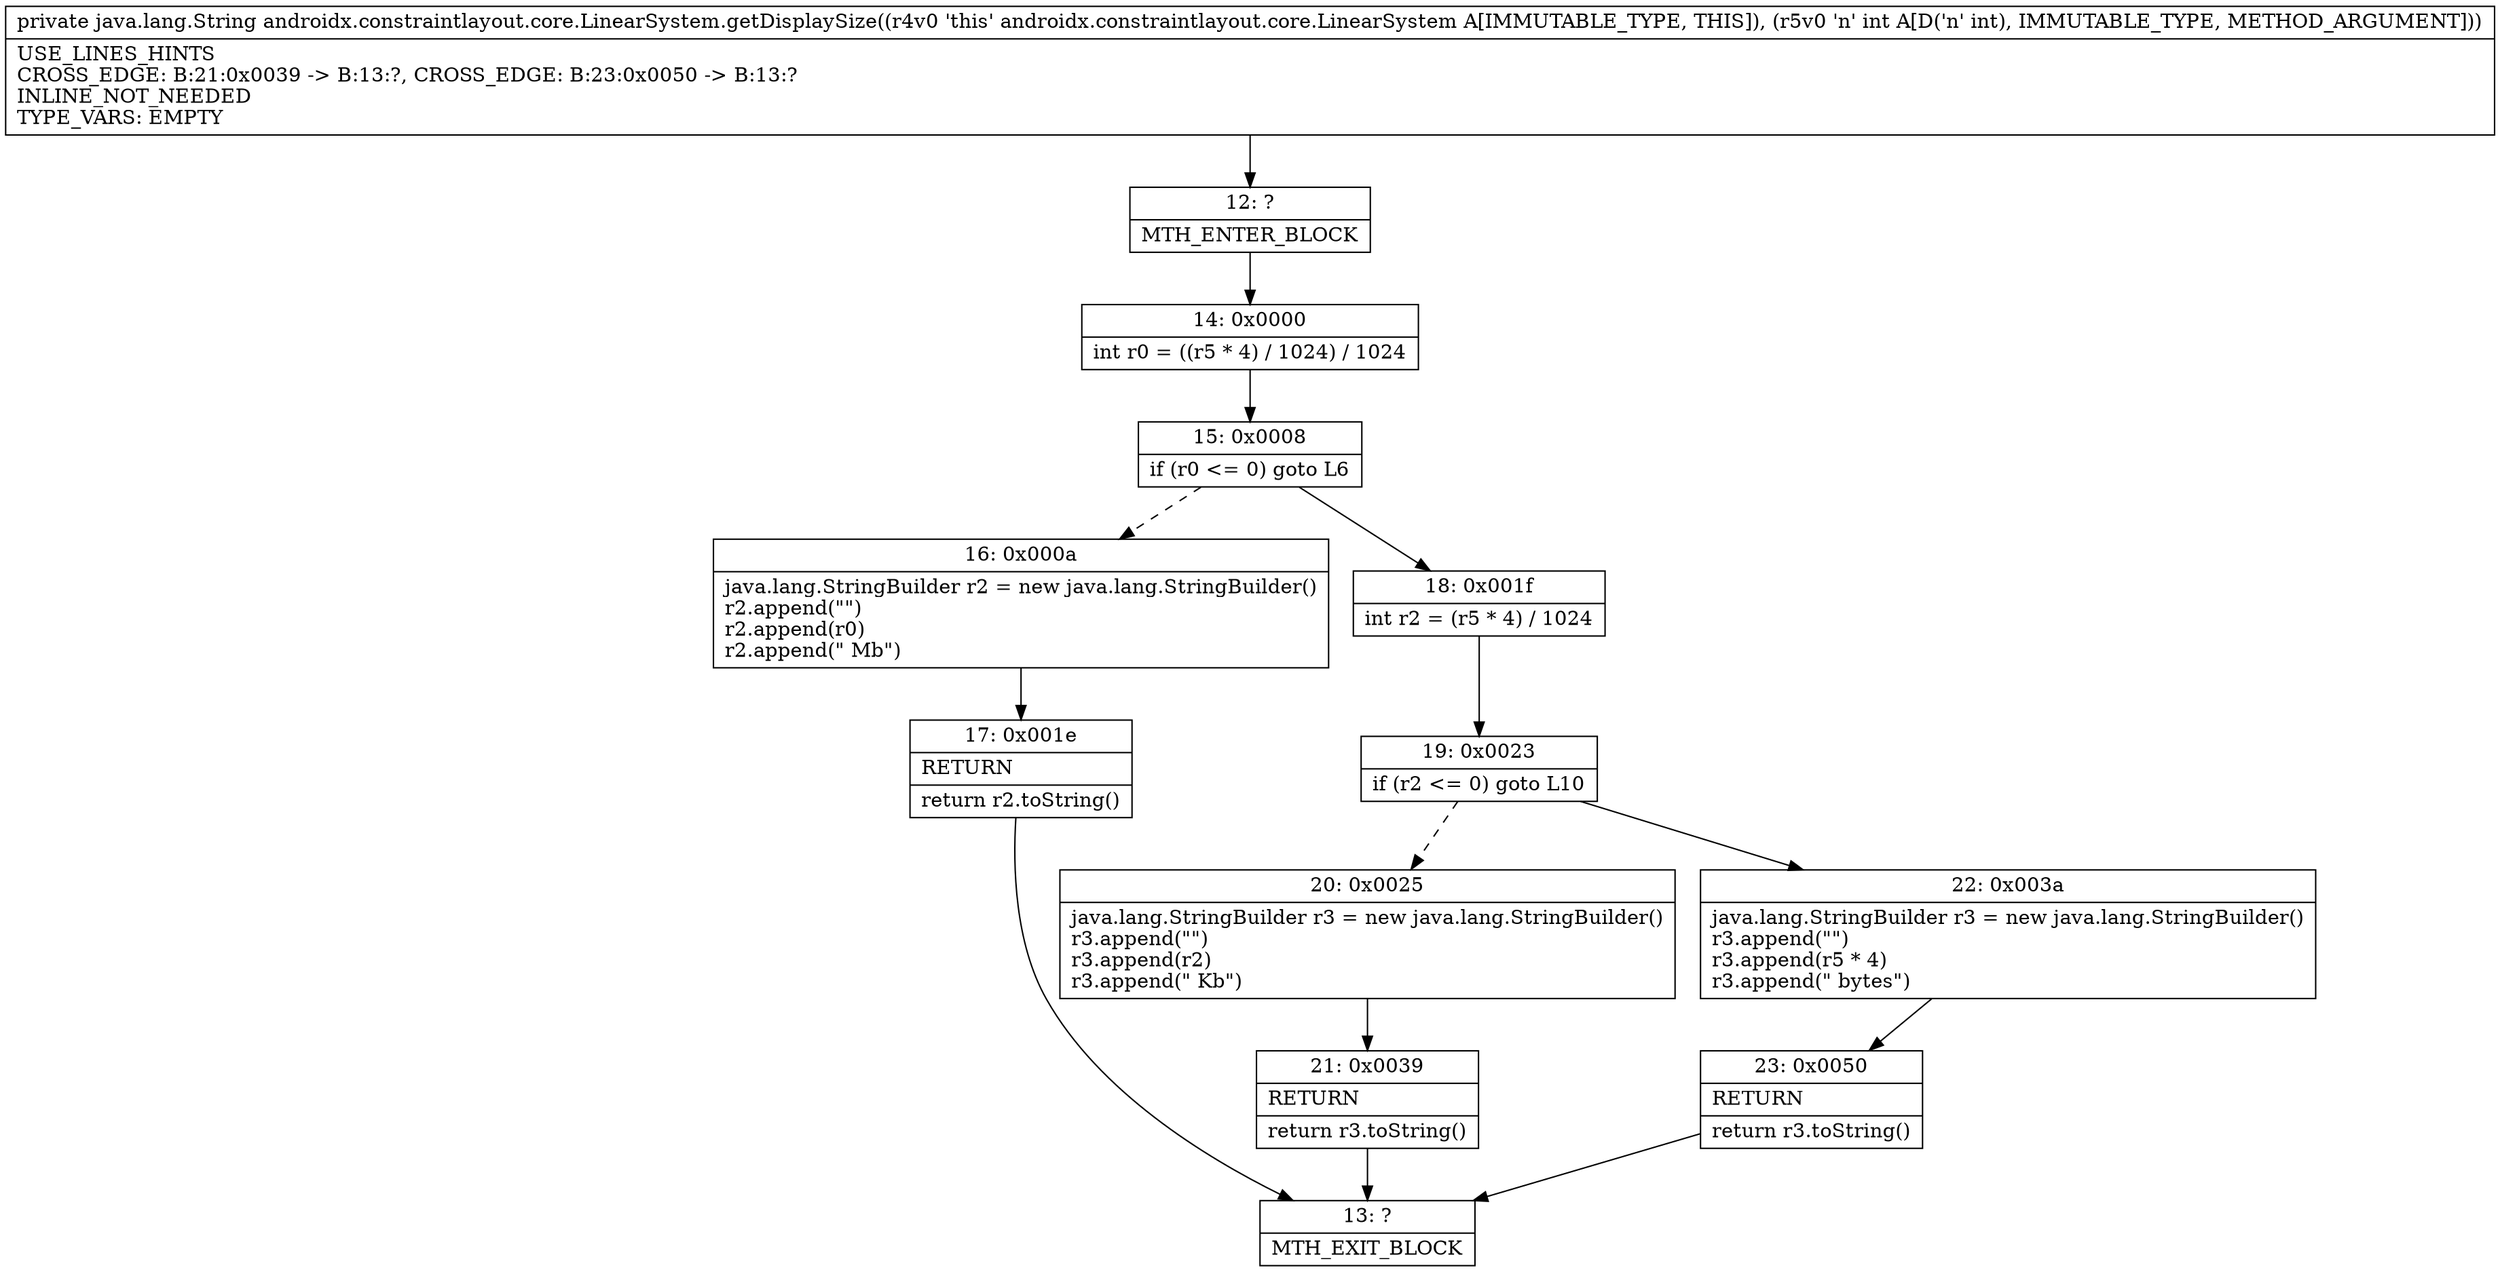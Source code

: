digraph "CFG forandroidx.constraintlayout.core.LinearSystem.getDisplaySize(I)Ljava\/lang\/String;" {
Node_12 [shape=record,label="{12\:\ ?|MTH_ENTER_BLOCK\l}"];
Node_14 [shape=record,label="{14\:\ 0x0000|int r0 = ((r5 * 4) \/ 1024) \/ 1024\l}"];
Node_15 [shape=record,label="{15\:\ 0x0008|if (r0 \<= 0) goto L6\l}"];
Node_16 [shape=record,label="{16\:\ 0x000a|java.lang.StringBuilder r2 = new java.lang.StringBuilder()\lr2.append(\"\")\lr2.append(r0)\lr2.append(\" Mb\")\l}"];
Node_17 [shape=record,label="{17\:\ 0x001e|RETURN\l|return r2.toString()\l}"];
Node_13 [shape=record,label="{13\:\ ?|MTH_EXIT_BLOCK\l}"];
Node_18 [shape=record,label="{18\:\ 0x001f|int r2 = (r5 * 4) \/ 1024\l}"];
Node_19 [shape=record,label="{19\:\ 0x0023|if (r2 \<= 0) goto L10\l}"];
Node_20 [shape=record,label="{20\:\ 0x0025|java.lang.StringBuilder r3 = new java.lang.StringBuilder()\lr3.append(\"\")\lr3.append(r2)\lr3.append(\" Kb\")\l}"];
Node_21 [shape=record,label="{21\:\ 0x0039|RETURN\l|return r3.toString()\l}"];
Node_22 [shape=record,label="{22\:\ 0x003a|java.lang.StringBuilder r3 = new java.lang.StringBuilder()\lr3.append(\"\")\lr3.append(r5 * 4)\lr3.append(\" bytes\")\l}"];
Node_23 [shape=record,label="{23\:\ 0x0050|RETURN\l|return r3.toString()\l}"];
MethodNode[shape=record,label="{private java.lang.String androidx.constraintlayout.core.LinearSystem.getDisplaySize((r4v0 'this' androidx.constraintlayout.core.LinearSystem A[IMMUTABLE_TYPE, THIS]), (r5v0 'n' int A[D('n' int), IMMUTABLE_TYPE, METHOD_ARGUMENT]))  | USE_LINES_HINTS\lCROSS_EDGE: B:21:0x0039 \-\> B:13:?, CROSS_EDGE: B:23:0x0050 \-\> B:13:?\lINLINE_NOT_NEEDED\lTYPE_VARS: EMPTY\l}"];
MethodNode -> Node_12;Node_12 -> Node_14;
Node_14 -> Node_15;
Node_15 -> Node_16[style=dashed];
Node_15 -> Node_18;
Node_16 -> Node_17;
Node_17 -> Node_13;
Node_18 -> Node_19;
Node_19 -> Node_20[style=dashed];
Node_19 -> Node_22;
Node_20 -> Node_21;
Node_21 -> Node_13;
Node_22 -> Node_23;
Node_23 -> Node_13;
}

